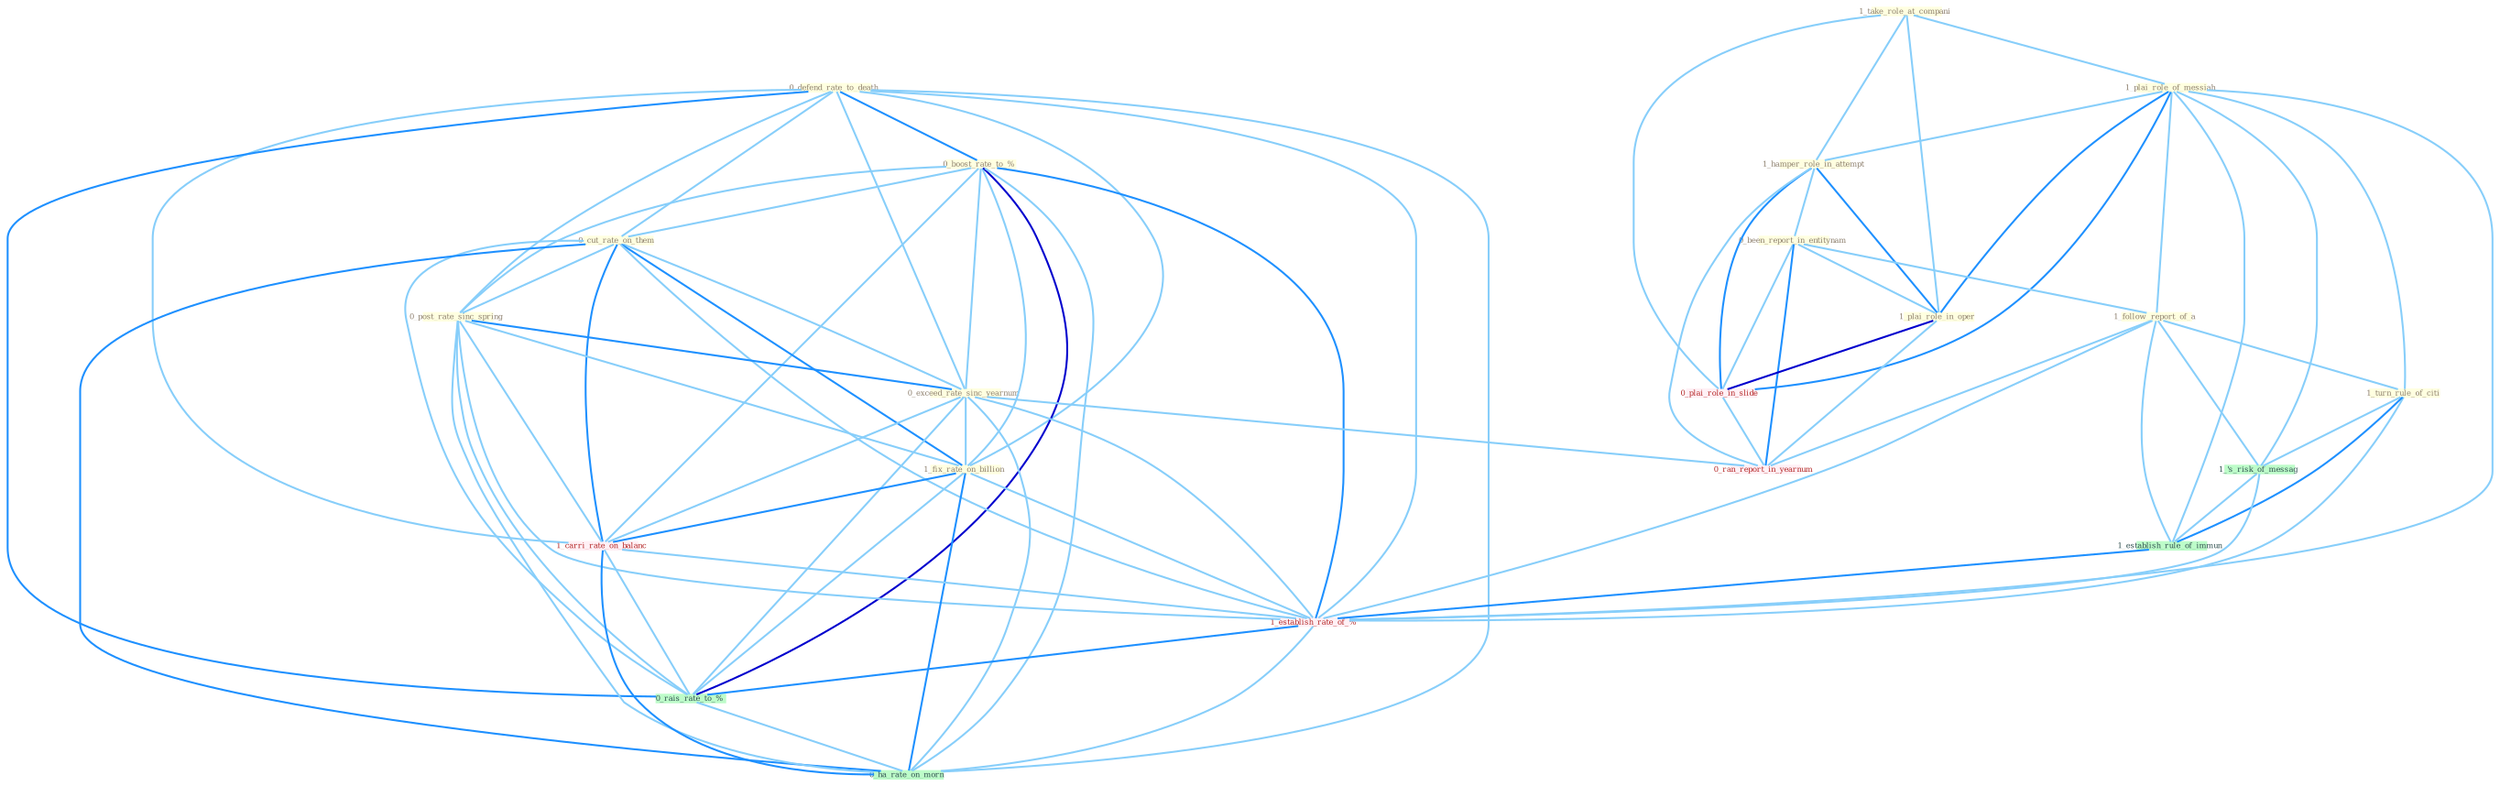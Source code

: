 Graph G{ 
    node
    [shape=polygon,style=filled,width=.5,height=.06,color="#BDFCC9",fixedsize=true,fontsize=4,
    fontcolor="#2f4f4f"];
    {node
    [color="#ffffe0", fontcolor="#8b7d6b"] "0_defend_rate_to_death " "0_boost_rate_to_% " "0_cut_rate_on_them " "0_post_rate_sinc_spring " "1_take_role_at_compani " "1_plai_role_of_messiah " "1_hamper_role_in_attempt " "0_been_report_in_entitynam " "1_plai_role_in_oper " "0_exceed_rate_sinc_yearnum " "1_follow_report_of_a " "1_fix_rate_on_billion " "1_turn_rule_of_citi "}
{node [color="#fff0f5", fontcolor="#b22222"] "0_plai_role_in_slide " "1_carri_rate_on_balanc " "0_ran_report_in_yearnum " "1_establish_rate_of_% "}
edge [color="#B0E2FF"];

	"0_defend_rate_to_death " -- "0_boost_rate_to_% " [w="2", color="#1e90ff" , len=0.8];
	"0_defend_rate_to_death " -- "0_cut_rate_on_them " [w="1", color="#87cefa" ];
	"0_defend_rate_to_death " -- "0_post_rate_sinc_spring " [w="1", color="#87cefa" ];
	"0_defend_rate_to_death " -- "0_exceed_rate_sinc_yearnum " [w="1", color="#87cefa" ];
	"0_defend_rate_to_death " -- "1_fix_rate_on_billion " [w="1", color="#87cefa" ];
	"0_defend_rate_to_death " -- "1_carri_rate_on_balanc " [w="1", color="#87cefa" ];
	"0_defend_rate_to_death " -- "1_establish_rate_of_% " [w="1", color="#87cefa" ];
	"0_defend_rate_to_death " -- "0_rais_rate_to_% " [w="2", color="#1e90ff" , len=0.8];
	"0_defend_rate_to_death " -- "0_ha_rate_on_morn " [w="1", color="#87cefa" ];
	"0_boost_rate_to_% " -- "0_cut_rate_on_them " [w="1", color="#87cefa" ];
	"0_boost_rate_to_% " -- "0_post_rate_sinc_spring " [w="1", color="#87cefa" ];
	"0_boost_rate_to_% " -- "0_exceed_rate_sinc_yearnum " [w="1", color="#87cefa" ];
	"0_boost_rate_to_% " -- "1_fix_rate_on_billion " [w="1", color="#87cefa" ];
	"0_boost_rate_to_% " -- "1_carri_rate_on_balanc " [w="1", color="#87cefa" ];
	"0_boost_rate_to_% " -- "1_establish_rate_of_% " [w="2", color="#1e90ff" , len=0.8];
	"0_boost_rate_to_% " -- "0_rais_rate_to_% " [w="3", color="#0000cd" , len=0.6];
	"0_boost_rate_to_% " -- "0_ha_rate_on_morn " [w="1", color="#87cefa" ];
	"0_cut_rate_on_them " -- "0_post_rate_sinc_spring " [w="1", color="#87cefa" ];
	"0_cut_rate_on_them " -- "0_exceed_rate_sinc_yearnum " [w="1", color="#87cefa" ];
	"0_cut_rate_on_them " -- "1_fix_rate_on_billion " [w="2", color="#1e90ff" , len=0.8];
	"0_cut_rate_on_them " -- "1_carri_rate_on_balanc " [w="2", color="#1e90ff" , len=0.8];
	"0_cut_rate_on_them " -- "1_establish_rate_of_% " [w="1", color="#87cefa" ];
	"0_cut_rate_on_them " -- "0_rais_rate_to_% " [w="1", color="#87cefa" ];
	"0_cut_rate_on_them " -- "0_ha_rate_on_morn " [w="2", color="#1e90ff" , len=0.8];
	"0_post_rate_sinc_spring " -- "0_exceed_rate_sinc_yearnum " [w="2", color="#1e90ff" , len=0.8];
	"0_post_rate_sinc_spring " -- "1_fix_rate_on_billion " [w="1", color="#87cefa" ];
	"0_post_rate_sinc_spring " -- "1_carri_rate_on_balanc " [w="1", color="#87cefa" ];
	"0_post_rate_sinc_spring " -- "1_establish_rate_of_% " [w="1", color="#87cefa" ];
	"0_post_rate_sinc_spring " -- "0_rais_rate_to_% " [w="1", color="#87cefa" ];
	"0_post_rate_sinc_spring " -- "0_ha_rate_on_morn " [w="1", color="#87cefa" ];
	"1_take_role_at_compani " -- "1_plai_role_of_messiah " [w="1", color="#87cefa" ];
	"1_take_role_at_compani " -- "1_hamper_role_in_attempt " [w="1", color="#87cefa" ];
	"1_take_role_at_compani " -- "1_plai_role_in_oper " [w="1", color="#87cefa" ];
	"1_take_role_at_compani " -- "0_plai_role_in_slide " [w="1", color="#87cefa" ];
	"1_plai_role_of_messiah " -- "1_hamper_role_in_attempt " [w="1", color="#87cefa" ];
	"1_plai_role_of_messiah " -- "1_plai_role_in_oper " [w="2", color="#1e90ff" , len=0.8];
	"1_plai_role_of_messiah " -- "1_follow_report_of_a " [w="1", color="#87cefa" ];
	"1_plai_role_of_messiah " -- "1_turn_rule_of_citi " [w="1", color="#87cefa" ];
	"1_plai_role_of_messiah " -- "0_plai_role_in_slide " [w="2", color="#1e90ff" , len=0.8];
	"1_plai_role_of_messiah " -- "1_'s_risk_of_messag " [w="1", color="#87cefa" ];
	"1_plai_role_of_messiah " -- "1_establish_rule_of_immun " [w="1", color="#87cefa" ];
	"1_plai_role_of_messiah " -- "1_establish_rate_of_% " [w="1", color="#87cefa" ];
	"1_hamper_role_in_attempt " -- "0_been_report_in_entitynam " [w="1", color="#87cefa" ];
	"1_hamper_role_in_attempt " -- "1_plai_role_in_oper " [w="2", color="#1e90ff" , len=0.8];
	"1_hamper_role_in_attempt " -- "0_plai_role_in_slide " [w="2", color="#1e90ff" , len=0.8];
	"1_hamper_role_in_attempt " -- "0_ran_report_in_yearnum " [w="1", color="#87cefa" ];
	"0_been_report_in_entitynam " -- "1_plai_role_in_oper " [w="1", color="#87cefa" ];
	"0_been_report_in_entitynam " -- "1_follow_report_of_a " [w="1", color="#87cefa" ];
	"0_been_report_in_entitynam " -- "0_plai_role_in_slide " [w="1", color="#87cefa" ];
	"0_been_report_in_entitynam " -- "0_ran_report_in_yearnum " [w="2", color="#1e90ff" , len=0.8];
	"1_plai_role_in_oper " -- "0_plai_role_in_slide " [w="3", color="#0000cd" , len=0.6];
	"1_plai_role_in_oper " -- "0_ran_report_in_yearnum " [w="1", color="#87cefa" ];
	"0_exceed_rate_sinc_yearnum " -- "1_fix_rate_on_billion " [w="1", color="#87cefa" ];
	"0_exceed_rate_sinc_yearnum " -- "1_carri_rate_on_balanc " [w="1", color="#87cefa" ];
	"0_exceed_rate_sinc_yearnum " -- "0_ran_report_in_yearnum " [w="1", color="#87cefa" ];
	"0_exceed_rate_sinc_yearnum " -- "1_establish_rate_of_% " [w="1", color="#87cefa" ];
	"0_exceed_rate_sinc_yearnum " -- "0_rais_rate_to_% " [w="1", color="#87cefa" ];
	"0_exceed_rate_sinc_yearnum " -- "0_ha_rate_on_morn " [w="1", color="#87cefa" ];
	"1_follow_report_of_a " -- "1_turn_rule_of_citi " [w="1", color="#87cefa" ];
	"1_follow_report_of_a " -- "1_'s_risk_of_messag " [w="1", color="#87cefa" ];
	"1_follow_report_of_a " -- "0_ran_report_in_yearnum " [w="1", color="#87cefa" ];
	"1_follow_report_of_a " -- "1_establish_rule_of_immun " [w="1", color="#87cefa" ];
	"1_follow_report_of_a " -- "1_establish_rate_of_% " [w="1", color="#87cefa" ];
	"1_fix_rate_on_billion " -- "1_carri_rate_on_balanc " [w="2", color="#1e90ff" , len=0.8];
	"1_fix_rate_on_billion " -- "1_establish_rate_of_% " [w="1", color="#87cefa" ];
	"1_fix_rate_on_billion " -- "0_rais_rate_to_% " [w="1", color="#87cefa" ];
	"1_fix_rate_on_billion " -- "0_ha_rate_on_morn " [w="2", color="#1e90ff" , len=0.8];
	"1_turn_rule_of_citi " -- "1_'s_risk_of_messag " [w="1", color="#87cefa" ];
	"1_turn_rule_of_citi " -- "1_establish_rule_of_immun " [w="2", color="#1e90ff" , len=0.8];
	"1_turn_rule_of_citi " -- "1_establish_rate_of_% " [w="1", color="#87cefa" ];
	"0_plai_role_in_slide " -- "0_ran_report_in_yearnum " [w="1", color="#87cefa" ];
	"1_carri_rate_on_balanc " -- "1_establish_rate_of_% " [w="1", color="#87cefa" ];
	"1_carri_rate_on_balanc " -- "0_rais_rate_to_% " [w="1", color="#87cefa" ];
	"1_carri_rate_on_balanc " -- "0_ha_rate_on_morn " [w="2", color="#1e90ff" , len=0.8];
	"1_'s_risk_of_messag " -- "1_establish_rule_of_immun " [w="1", color="#87cefa" ];
	"1_'s_risk_of_messag " -- "1_establish_rate_of_% " [w="1", color="#87cefa" ];
	"1_establish_rule_of_immun " -- "1_establish_rate_of_% " [w="2", color="#1e90ff" , len=0.8];
	"1_establish_rate_of_% " -- "0_rais_rate_to_% " [w="2", color="#1e90ff" , len=0.8];
	"1_establish_rate_of_% " -- "0_ha_rate_on_morn " [w="1", color="#87cefa" ];
	"0_rais_rate_to_% " -- "0_ha_rate_on_morn " [w="1", color="#87cefa" ];
}